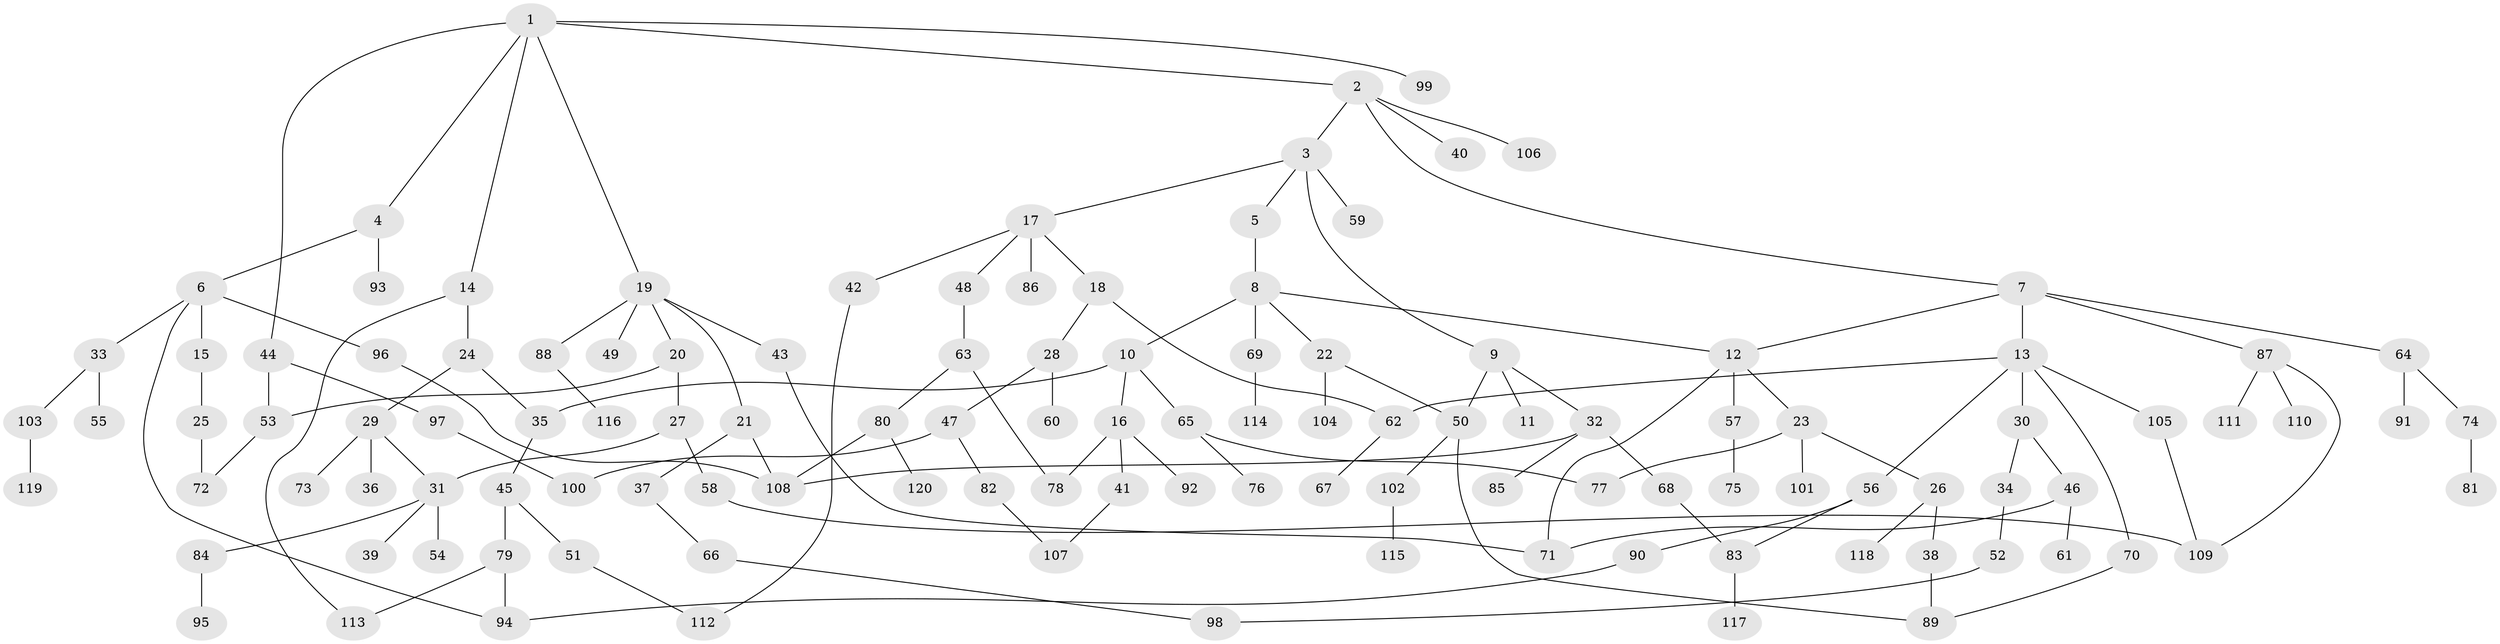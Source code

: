 // coarse degree distribution, {5: 0.08333333333333333, 4: 0.15, 9: 0.016666666666666666, 3: 0.3, 1: 0.13333333333333333, 2: 0.31666666666666665}
// Generated by graph-tools (version 1.1) at 2025/36/03/04/25 23:36:12]
// undirected, 120 vertices, 145 edges
graph export_dot {
  node [color=gray90,style=filled];
  1;
  2;
  3;
  4;
  5;
  6;
  7;
  8;
  9;
  10;
  11;
  12;
  13;
  14;
  15;
  16;
  17;
  18;
  19;
  20;
  21;
  22;
  23;
  24;
  25;
  26;
  27;
  28;
  29;
  30;
  31;
  32;
  33;
  34;
  35;
  36;
  37;
  38;
  39;
  40;
  41;
  42;
  43;
  44;
  45;
  46;
  47;
  48;
  49;
  50;
  51;
  52;
  53;
  54;
  55;
  56;
  57;
  58;
  59;
  60;
  61;
  62;
  63;
  64;
  65;
  66;
  67;
  68;
  69;
  70;
  71;
  72;
  73;
  74;
  75;
  76;
  77;
  78;
  79;
  80;
  81;
  82;
  83;
  84;
  85;
  86;
  87;
  88;
  89;
  90;
  91;
  92;
  93;
  94;
  95;
  96;
  97;
  98;
  99;
  100;
  101;
  102;
  103;
  104;
  105;
  106;
  107;
  108;
  109;
  110;
  111;
  112;
  113;
  114;
  115;
  116;
  117;
  118;
  119;
  120;
  1 -- 2;
  1 -- 4;
  1 -- 14;
  1 -- 19;
  1 -- 44;
  1 -- 99;
  2 -- 3;
  2 -- 7;
  2 -- 40;
  2 -- 106;
  3 -- 5;
  3 -- 9;
  3 -- 17;
  3 -- 59;
  4 -- 6;
  4 -- 93;
  5 -- 8;
  6 -- 15;
  6 -- 33;
  6 -- 96;
  6 -- 94;
  7 -- 12;
  7 -- 13;
  7 -- 64;
  7 -- 87;
  8 -- 10;
  8 -- 22;
  8 -- 69;
  8 -- 12;
  9 -- 11;
  9 -- 32;
  9 -- 50;
  10 -- 16;
  10 -- 35;
  10 -- 65;
  12 -- 23;
  12 -- 57;
  12 -- 71;
  13 -- 30;
  13 -- 56;
  13 -- 62;
  13 -- 70;
  13 -- 105;
  14 -- 24;
  14 -- 113;
  15 -- 25;
  16 -- 41;
  16 -- 92;
  16 -- 78;
  17 -- 18;
  17 -- 42;
  17 -- 48;
  17 -- 86;
  18 -- 28;
  18 -- 62;
  19 -- 20;
  19 -- 21;
  19 -- 43;
  19 -- 49;
  19 -- 88;
  20 -- 27;
  20 -- 53;
  21 -- 37;
  21 -- 108;
  22 -- 104;
  22 -- 50;
  23 -- 26;
  23 -- 77;
  23 -- 101;
  24 -- 29;
  24 -- 35;
  25 -- 72;
  26 -- 38;
  26 -- 118;
  27 -- 31;
  27 -- 58;
  28 -- 47;
  28 -- 60;
  29 -- 36;
  29 -- 73;
  29 -- 31;
  30 -- 34;
  30 -- 46;
  31 -- 39;
  31 -- 54;
  31 -- 84;
  32 -- 68;
  32 -- 85;
  32 -- 108;
  33 -- 55;
  33 -- 103;
  34 -- 52;
  35 -- 45;
  37 -- 66;
  38 -- 89;
  41 -- 107;
  42 -- 112;
  43 -- 71;
  44 -- 97;
  44 -- 53;
  45 -- 51;
  45 -- 79;
  46 -- 61;
  46 -- 71;
  47 -- 82;
  47 -- 100;
  48 -- 63;
  50 -- 89;
  50 -- 102;
  51 -- 112;
  52 -- 98;
  53 -- 72;
  56 -- 90;
  56 -- 83;
  57 -- 75;
  58 -- 109;
  62 -- 67;
  63 -- 78;
  63 -- 80;
  64 -- 74;
  64 -- 91;
  65 -- 76;
  65 -- 77;
  66 -- 98;
  68 -- 83;
  69 -- 114;
  70 -- 89;
  74 -- 81;
  79 -- 113;
  79 -- 94;
  80 -- 120;
  80 -- 108;
  82 -- 107;
  83 -- 117;
  84 -- 95;
  87 -- 110;
  87 -- 111;
  87 -- 109;
  88 -- 116;
  90 -- 94;
  96 -- 108;
  97 -- 100;
  102 -- 115;
  103 -- 119;
  105 -- 109;
}
